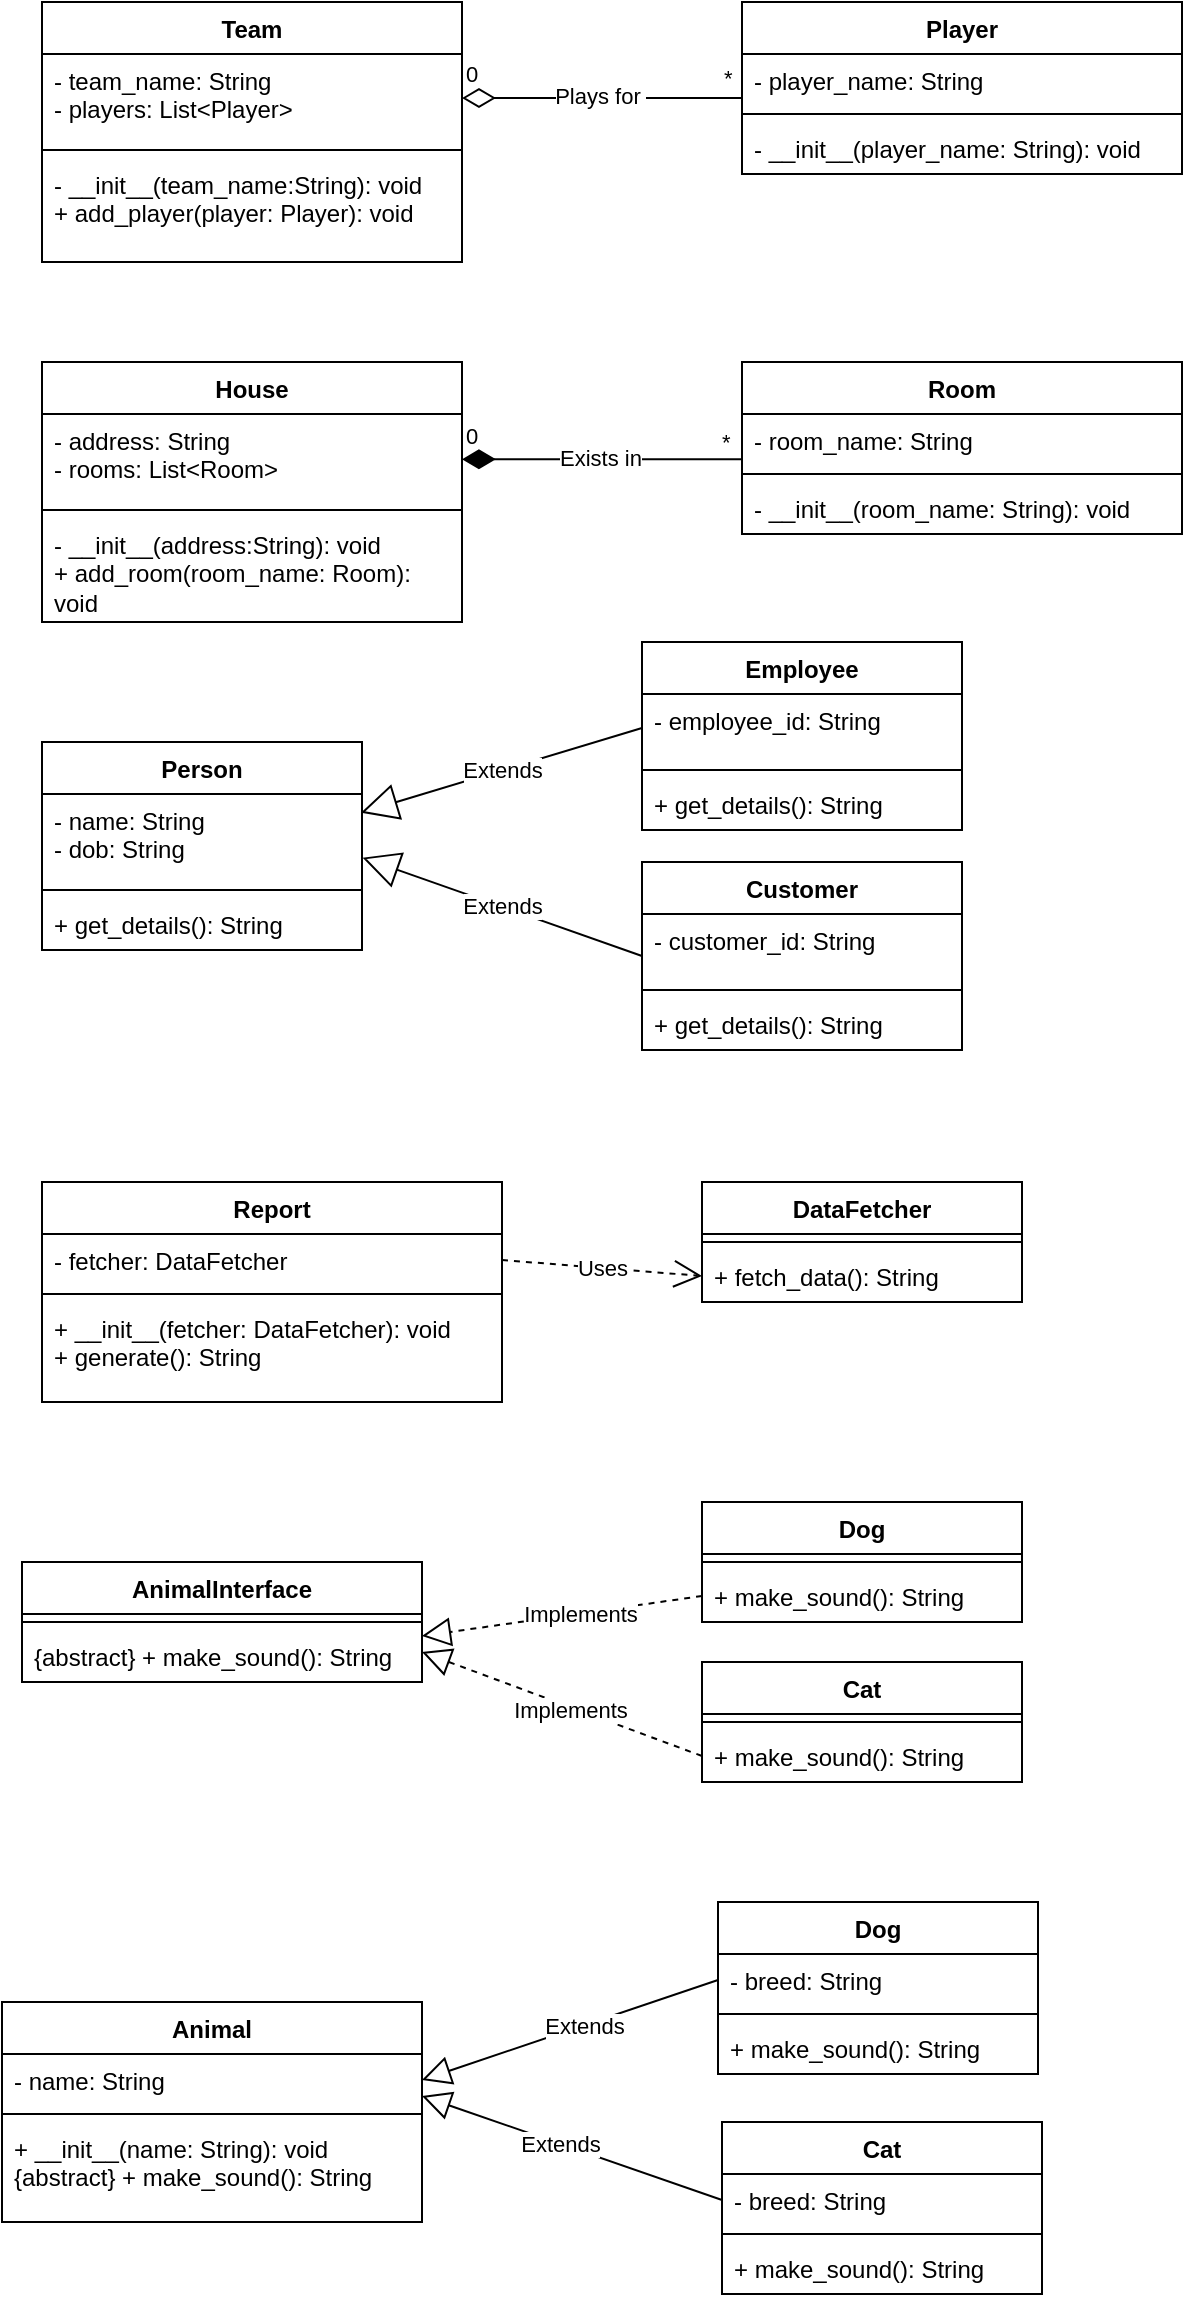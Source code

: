 <mxfile version="24.4.9" type="github">
  <diagram name="Page-1" id="9CZx_6qBKFA7619yqMS9">
    <mxGraphModel dx="658" dy="426" grid="1" gridSize="10" guides="1" tooltips="1" connect="1" arrows="1" fold="1" page="1" pageScale="1" pageWidth="850" pageHeight="1100" math="0" shadow="0">
      <root>
        <mxCell id="0" />
        <mxCell id="1" parent="0" />
        <mxCell id="gAkpdMwqmFFtqxrWUd-V-1" value="Player" style="swimlane;fontStyle=1;align=center;verticalAlign=top;childLayout=stackLayout;horizontal=1;startSize=26;horizontalStack=0;resizeParent=1;resizeParentMax=0;resizeLast=0;collapsible=1;marginBottom=0;whiteSpace=wrap;html=1;" vertex="1" parent="1">
          <mxGeometry x="390" y="40" width="220" height="86" as="geometry" />
        </mxCell>
        <mxCell id="gAkpdMwqmFFtqxrWUd-V-2" value="- player_name: String" style="text;strokeColor=none;fillColor=none;align=left;verticalAlign=top;spacingLeft=4;spacingRight=4;overflow=hidden;rotatable=0;points=[[0,0.5],[1,0.5]];portConstraint=eastwest;whiteSpace=wrap;html=1;" vertex="1" parent="gAkpdMwqmFFtqxrWUd-V-1">
          <mxGeometry y="26" width="220" height="26" as="geometry" />
        </mxCell>
        <mxCell id="gAkpdMwqmFFtqxrWUd-V-3" value="" style="line;strokeWidth=1;fillColor=none;align=left;verticalAlign=middle;spacingTop=-1;spacingLeft=3;spacingRight=3;rotatable=0;labelPosition=right;points=[];portConstraint=eastwest;strokeColor=inherit;" vertex="1" parent="gAkpdMwqmFFtqxrWUd-V-1">
          <mxGeometry y="52" width="220" height="8" as="geometry" />
        </mxCell>
        <mxCell id="gAkpdMwqmFFtqxrWUd-V-4" value="- __init__(player_name: String): void" style="text;strokeColor=none;fillColor=none;align=left;verticalAlign=top;spacingLeft=4;spacingRight=4;overflow=hidden;rotatable=0;points=[[0,0.5],[1,0.5]];portConstraint=eastwest;whiteSpace=wrap;html=1;" vertex="1" parent="gAkpdMwqmFFtqxrWUd-V-1">
          <mxGeometry y="60" width="220" height="26" as="geometry" />
        </mxCell>
        <mxCell id="gAkpdMwqmFFtqxrWUd-V-5" value="Team" style="swimlane;fontStyle=1;align=center;verticalAlign=top;childLayout=stackLayout;horizontal=1;startSize=26;horizontalStack=0;resizeParent=1;resizeParentMax=0;resizeLast=0;collapsible=1;marginBottom=0;whiteSpace=wrap;html=1;" vertex="1" parent="1">
          <mxGeometry x="40" y="40" width="210" height="130" as="geometry" />
        </mxCell>
        <mxCell id="gAkpdMwqmFFtqxrWUd-V-6" value="- team_name: String&lt;div&gt;- players: List&amp;lt;Player&amp;gt;&lt;/div&gt;" style="text;strokeColor=none;fillColor=none;align=left;verticalAlign=top;spacingLeft=4;spacingRight=4;overflow=hidden;rotatable=0;points=[[0,0.5],[1,0.5]];portConstraint=eastwest;whiteSpace=wrap;html=1;" vertex="1" parent="gAkpdMwqmFFtqxrWUd-V-5">
          <mxGeometry y="26" width="210" height="44" as="geometry" />
        </mxCell>
        <mxCell id="gAkpdMwqmFFtqxrWUd-V-7" value="" style="line;strokeWidth=1;fillColor=none;align=left;verticalAlign=middle;spacingTop=-1;spacingLeft=3;spacingRight=3;rotatable=0;labelPosition=right;points=[];portConstraint=eastwest;strokeColor=inherit;" vertex="1" parent="gAkpdMwqmFFtqxrWUd-V-5">
          <mxGeometry y="70" width="210" height="8" as="geometry" />
        </mxCell>
        <mxCell id="gAkpdMwqmFFtqxrWUd-V-8" value="&lt;div&gt;- __init__(team_name:String): void&lt;/div&gt;+ add_player(player: Player): void" style="text;strokeColor=none;fillColor=none;align=left;verticalAlign=top;spacingLeft=4;spacingRight=4;overflow=hidden;rotatable=0;points=[[0,0.5],[1,0.5]];portConstraint=eastwest;whiteSpace=wrap;html=1;" vertex="1" parent="gAkpdMwqmFFtqxrWUd-V-5">
          <mxGeometry y="78" width="210" height="52" as="geometry" />
        </mxCell>
        <mxCell id="gAkpdMwqmFFtqxrWUd-V-9" value="0" style="endArrow=none;html=1;endSize=12;startArrow=diamondThin;startSize=14;startFill=0;edgeStyle=orthogonalEdgeStyle;align=left;verticalAlign=bottom;rounded=0;exitX=1;exitY=0.5;exitDx=0;exitDy=0;endFill=0;" edge="1" parent="1" source="gAkpdMwqmFFtqxrWUd-V-6">
          <mxGeometry x="-1" y="3" relative="1" as="geometry">
            <mxPoint x="340" y="320" as="sourcePoint" />
            <mxPoint x="390" y="88" as="targetPoint" />
          </mxGeometry>
        </mxCell>
        <mxCell id="gAkpdMwqmFFtqxrWUd-V-10" value="Plays for&amp;nbsp;" style="edgeLabel;html=1;align=center;verticalAlign=middle;resizable=0;points=[];" vertex="1" connectable="0" parent="gAkpdMwqmFFtqxrWUd-V-9">
          <mxGeometry x="-0.018" y="1" relative="1" as="geometry">
            <mxPoint as="offset" />
          </mxGeometry>
        </mxCell>
        <mxCell id="gAkpdMwqmFFtqxrWUd-V-14" value="&lt;span style=&quot;color: rgb(0, 0, 0); font-family: Helvetica; font-size: 11px; font-style: normal; font-variant-ligatures: normal; font-variant-caps: normal; font-weight: 400; letter-spacing: normal; orphans: 2; text-align: left; text-indent: 0px; text-transform: none; widows: 2; word-spacing: 0px; -webkit-text-stroke-width: 0px; white-space: nowrap; background-color: rgb(255, 255, 255); text-decoration-thickness: initial; text-decoration-style: initial; text-decoration-color: initial; display: inline !important; float: none;&quot;&gt;*&lt;/span&gt;" style="text;whiteSpace=wrap;html=1;" vertex="1" parent="1">
          <mxGeometry x="379" y="64" width="20" height="20" as="geometry" />
        </mxCell>
        <mxCell id="gAkpdMwqmFFtqxrWUd-V-18" value="Room" style="swimlane;fontStyle=1;align=center;verticalAlign=top;childLayout=stackLayout;horizontal=1;startSize=26;horizontalStack=0;resizeParent=1;resizeParentMax=0;resizeLast=0;collapsible=1;marginBottom=0;whiteSpace=wrap;html=1;" vertex="1" parent="1">
          <mxGeometry x="390" y="220" width="220" height="86" as="geometry" />
        </mxCell>
        <mxCell id="gAkpdMwqmFFtqxrWUd-V-19" value="- room_name: String" style="text;strokeColor=none;fillColor=none;align=left;verticalAlign=top;spacingLeft=4;spacingRight=4;overflow=hidden;rotatable=0;points=[[0,0.5],[1,0.5]];portConstraint=eastwest;whiteSpace=wrap;html=1;" vertex="1" parent="gAkpdMwqmFFtqxrWUd-V-18">
          <mxGeometry y="26" width="220" height="26" as="geometry" />
        </mxCell>
        <mxCell id="gAkpdMwqmFFtqxrWUd-V-20" value="" style="line;strokeWidth=1;fillColor=none;align=left;verticalAlign=middle;spacingTop=-1;spacingLeft=3;spacingRight=3;rotatable=0;labelPosition=right;points=[];portConstraint=eastwest;strokeColor=inherit;" vertex="1" parent="gAkpdMwqmFFtqxrWUd-V-18">
          <mxGeometry y="52" width="220" height="8" as="geometry" />
        </mxCell>
        <mxCell id="gAkpdMwqmFFtqxrWUd-V-21" value="- __init__(room_name: String): void" style="text;strokeColor=none;fillColor=none;align=left;verticalAlign=top;spacingLeft=4;spacingRight=4;overflow=hidden;rotatable=0;points=[[0,0.5],[1,0.5]];portConstraint=eastwest;whiteSpace=wrap;html=1;" vertex="1" parent="gAkpdMwqmFFtqxrWUd-V-18">
          <mxGeometry y="60" width="220" height="26" as="geometry" />
        </mxCell>
        <mxCell id="gAkpdMwqmFFtqxrWUd-V-22" value="House" style="swimlane;fontStyle=1;align=center;verticalAlign=top;childLayout=stackLayout;horizontal=1;startSize=26;horizontalStack=0;resizeParent=1;resizeParentMax=0;resizeLast=0;collapsible=1;marginBottom=0;whiteSpace=wrap;html=1;" vertex="1" parent="1">
          <mxGeometry x="40" y="220" width="210" height="130" as="geometry" />
        </mxCell>
        <mxCell id="gAkpdMwqmFFtqxrWUd-V-23" value="- address: String&lt;div&gt;- rooms: List&amp;lt;Room&amp;gt;&lt;/div&gt;" style="text;strokeColor=none;fillColor=none;align=left;verticalAlign=top;spacingLeft=4;spacingRight=4;overflow=hidden;rotatable=0;points=[[0,0.5],[1,0.5]];portConstraint=eastwest;whiteSpace=wrap;html=1;" vertex="1" parent="gAkpdMwqmFFtqxrWUd-V-22">
          <mxGeometry y="26" width="210" height="44" as="geometry" />
        </mxCell>
        <mxCell id="gAkpdMwqmFFtqxrWUd-V-24" value="" style="line;strokeWidth=1;fillColor=none;align=left;verticalAlign=middle;spacingTop=-1;spacingLeft=3;spacingRight=3;rotatable=0;labelPosition=right;points=[];portConstraint=eastwest;strokeColor=inherit;" vertex="1" parent="gAkpdMwqmFFtqxrWUd-V-22">
          <mxGeometry y="70" width="210" height="8" as="geometry" />
        </mxCell>
        <mxCell id="gAkpdMwqmFFtqxrWUd-V-25" value="&lt;div&gt;- __init__(address:String): void&lt;/div&gt;+ add_room(room_name: Room): void" style="text;strokeColor=none;fillColor=none;align=left;verticalAlign=top;spacingLeft=4;spacingRight=4;overflow=hidden;rotatable=0;points=[[0,0.5],[1,0.5]];portConstraint=eastwest;whiteSpace=wrap;html=1;" vertex="1" parent="gAkpdMwqmFFtqxrWUd-V-22">
          <mxGeometry y="78" width="210" height="52" as="geometry" />
        </mxCell>
        <mxCell id="gAkpdMwqmFFtqxrWUd-V-27" value="0" style="endArrow=none;html=1;endSize=12;startArrow=diamondThin;startSize=14;startFill=1;edgeStyle=orthogonalEdgeStyle;align=left;verticalAlign=bottom;rounded=0;exitX=1;exitY=0.5;exitDx=0;exitDy=0;endFill=0;" edge="1" parent="1">
          <mxGeometry x="-1" y="3" relative="1" as="geometry">
            <mxPoint x="249.97" y="268.66" as="sourcePoint" />
            <mxPoint x="389.97" y="268.66" as="targetPoint" />
          </mxGeometry>
        </mxCell>
        <mxCell id="gAkpdMwqmFFtqxrWUd-V-28" value="Exists in" style="edgeLabel;html=1;align=center;verticalAlign=middle;resizable=0;points=[];" vertex="1" connectable="0" parent="gAkpdMwqmFFtqxrWUd-V-27">
          <mxGeometry x="-0.018" y="1" relative="1" as="geometry">
            <mxPoint as="offset" />
          </mxGeometry>
        </mxCell>
        <mxCell id="gAkpdMwqmFFtqxrWUd-V-32" value="&lt;span style=&quot;color: rgb(0, 0, 0); font-family: Helvetica; font-size: 11px; font-style: normal; font-variant-ligatures: normal; font-variant-caps: normal; font-weight: 400; letter-spacing: normal; orphans: 2; text-align: left; text-indent: 0px; text-transform: none; widows: 2; word-spacing: 0px; -webkit-text-stroke-width: 0px; white-space: nowrap; background-color: rgb(255, 255, 255); text-decoration-thickness: initial; text-decoration-style: initial; text-decoration-color: initial; display: inline !important; float: none;&quot;&gt;*&lt;/span&gt;" style="text;whiteSpace=wrap;html=1;" vertex="1" parent="1">
          <mxGeometry x="378" y="246" width="20" height="20" as="geometry" />
        </mxCell>
        <mxCell id="gAkpdMwqmFFtqxrWUd-V-33" value="Person" style="swimlane;fontStyle=1;align=center;verticalAlign=top;childLayout=stackLayout;horizontal=1;startSize=26;horizontalStack=0;resizeParent=1;resizeParentMax=0;resizeLast=0;collapsible=1;marginBottom=0;whiteSpace=wrap;html=1;" vertex="1" parent="1">
          <mxGeometry x="40" y="410" width="160" height="104" as="geometry" />
        </mxCell>
        <mxCell id="gAkpdMwqmFFtqxrWUd-V-34" value="- name: String&lt;div&gt;- dob: String&lt;/div&gt;" style="text;strokeColor=none;fillColor=none;align=left;verticalAlign=top;spacingLeft=4;spacingRight=4;overflow=hidden;rotatable=0;points=[[0,0.5],[1,0.5]];portConstraint=eastwest;whiteSpace=wrap;html=1;" vertex="1" parent="gAkpdMwqmFFtqxrWUd-V-33">
          <mxGeometry y="26" width="160" height="44" as="geometry" />
        </mxCell>
        <mxCell id="gAkpdMwqmFFtqxrWUd-V-35" value="" style="line;strokeWidth=1;fillColor=none;align=left;verticalAlign=middle;spacingTop=-1;spacingLeft=3;spacingRight=3;rotatable=0;labelPosition=right;points=[];portConstraint=eastwest;strokeColor=inherit;" vertex="1" parent="gAkpdMwqmFFtqxrWUd-V-33">
          <mxGeometry y="70" width="160" height="8" as="geometry" />
        </mxCell>
        <mxCell id="gAkpdMwqmFFtqxrWUd-V-36" value="+ get_details(): String" style="text;strokeColor=none;fillColor=none;align=left;verticalAlign=top;spacingLeft=4;spacingRight=4;overflow=hidden;rotatable=0;points=[[0,0.5],[1,0.5]];portConstraint=eastwest;whiteSpace=wrap;html=1;" vertex="1" parent="gAkpdMwqmFFtqxrWUd-V-33">
          <mxGeometry y="78" width="160" height="26" as="geometry" />
        </mxCell>
        <mxCell id="gAkpdMwqmFFtqxrWUd-V-37" value="Employee" style="swimlane;fontStyle=1;align=center;verticalAlign=top;childLayout=stackLayout;horizontal=1;startSize=26;horizontalStack=0;resizeParent=1;resizeParentMax=0;resizeLast=0;collapsible=1;marginBottom=0;whiteSpace=wrap;html=1;" vertex="1" parent="1">
          <mxGeometry x="340" y="360" width="160" height="94" as="geometry" />
        </mxCell>
        <mxCell id="gAkpdMwqmFFtqxrWUd-V-38" value="- employee_id: String" style="text;strokeColor=none;fillColor=none;align=left;verticalAlign=top;spacingLeft=4;spacingRight=4;overflow=hidden;rotatable=0;points=[[0,0.5],[1,0.5]];portConstraint=eastwest;whiteSpace=wrap;html=1;" vertex="1" parent="gAkpdMwqmFFtqxrWUd-V-37">
          <mxGeometry y="26" width="160" height="34" as="geometry" />
        </mxCell>
        <mxCell id="gAkpdMwqmFFtqxrWUd-V-39" value="" style="line;strokeWidth=1;fillColor=none;align=left;verticalAlign=middle;spacingTop=-1;spacingLeft=3;spacingRight=3;rotatable=0;labelPosition=right;points=[];portConstraint=eastwest;strokeColor=inherit;" vertex="1" parent="gAkpdMwqmFFtqxrWUd-V-37">
          <mxGeometry y="60" width="160" height="8" as="geometry" />
        </mxCell>
        <mxCell id="gAkpdMwqmFFtqxrWUd-V-40" value="+ get_details(): String" style="text;strokeColor=none;fillColor=none;align=left;verticalAlign=top;spacingLeft=4;spacingRight=4;overflow=hidden;rotatable=0;points=[[0,0.5],[1,0.5]];portConstraint=eastwest;whiteSpace=wrap;html=1;" vertex="1" parent="gAkpdMwqmFFtqxrWUd-V-37">
          <mxGeometry y="68" width="160" height="26" as="geometry" />
        </mxCell>
        <mxCell id="gAkpdMwqmFFtqxrWUd-V-41" value="Customer" style="swimlane;fontStyle=1;align=center;verticalAlign=top;childLayout=stackLayout;horizontal=1;startSize=26;horizontalStack=0;resizeParent=1;resizeParentMax=0;resizeLast=0;collapsible=1;marginBottom=0;whiteSpace=wrap;html=1;" vertex="1" parent="1">
          <mxGeometry x="340" y="470" width="160" height="94" as="geometry" />
        </mxCell>
        <mxCell id="gAkpdMwqmFFtqxrWUd-V-42" value="- customer_id: String" style="text;strokeColor=none;fillColor=none;align=left;verticalAlign=top;spacingLeft=4;spacingRight=4;overflow=hidden;rotatable=0;points=[[0,0.5],[1,0.5]];portConstraint=eastwest;whiteSpace=wrap;html=1;" vertex="1" parent="gAkpdMwqmFFtqxrWUd-V-41">
          <mxGeometry y="26" width="160" height="34" as="geometry" />
        </mxCell>
        <mxCell id="gAkpdMwqmFFtqxrWUd-V-43" value="" style="line;strokeWidth=1;fillColor=none;align=left;verticalAlign=middle;spacingTop=-1;spacingLeft=3;spacingRight=3;rotatable=0;labelPosition=right;points=[];portConstraint=eastwest;strokeColor=inherit;" vertex="1" parent="gAkpdMwqmFFtqxrWUd-V-41">
          <mxGeometry y="60" width="160" height="8" as="geometry" />
        </mxCell>
        <mxCell id="gAkpdMwqmFFtqxrWUd-V-44" value="+ get_details(): String" style="text;strokeColor=none;fillColor=none;align=left;verticalAlign=top;spacingLeft=4;spacingRight=4;overflow=hidden;rotatable=0;points=[[0,0.5],[1,0.5]];portConstraint=eastwest;whiteSpace=wrap;html=1;" vertex="1" parent="gAkpdMwqmFFtqxrWUd-V-41">
          <mxGeometry y="68" width="160" height="26" as="geometry" />
        </mxCell>
        <mxCell id="gAkpdMwqmFFtqxrWUd-V-45" value="Extends" style="endArrow=block;endSize=16;endFill=0;html=1;rounded=0;entryX=0.997;entryY=0.213;entryDx=0;entryDy=0;exitX=0;exitY=0.5;exitDx=0;exitDy=0;entryPerimeter=0;" edge="1" parent="1" source="gAkpdMwqmFFtqxrWUd-V-38" target="gAkpdMwqmFFtqxrWUd-V-34">
          <mxGeometry width="160" relative="1" as="geometry">
            <mxPoint x="160" y="490" as="sourcePoint" />
            <mxPoint x="320" y="490" as="targetPoint" />
          </mxGeometry>
        </mxCell>
        <mxCell id="gAkpdMwqmFFtqxrWUd-V-46" value="Extends" style="endArrow=block;endSize=16;endFill=0;html=1;rounded=0;entryX=1.002;entryY=0.723;entryDx=0;entryDy=0;exitX=0;exitY=0.5;exitDx=0;exitDy=0;entryPerimeter=0;" edge="1" parent="1" source="gAkpdMwqmFFtqxrWUd-V-41" target="gAkpdMwqmFFtqxrWUd-V-34">
          <mxGeometry width="160" relative="1" as="geometry">
            <mxPoint x="160" y="490" as="sourcePoint" />
            <mxPoint x="320" y="490" as="targetPoint" />
          </mxGeometry>
        </mxCell>
        <mxCell id="gAkpdMwqmFFtqxrWUd-V-47" value="Report" style="swimlane;fontStyle=1;align=center;verticalAlign=top;childLayout=stackLayout;horizontal=1;startSize=26;horizontalStack=0;resizeParent=1;resizeParentMax=0;resizeLast=0;collapsible=1;marginBottom=0;whiteSpace=wrap;html=1;" vertex="1" parent="1">
          <mxGeometry x="40" y="630" width="230" height="110" as="geometry" />
        </mxCell>
        <mxCell id="gAkpdMwqmFFtqxrWUd-V-48" value="- fetcher: DataFetcher" style="text;strokeColor=none;fillColor=none;align=left;verticalAlign=top;spacingLeft=4;spacingRight=4;overflow=hidden;rotatable=0;points=[[0,0.5],[1,0.5]];portConstraint=eastwest;whiteSpace=wrap;html=1;" vertex="1" parent="gAkpdMwqmFFtqxrWUd-V-47">
          <mxGeometry y="26" width="230" height="26" as="geometry" />
        </mxCell>
        <mxCell id="gAkpdMwqmFFtqxrWUd-V-49" value="" style="line;strokeWidth=1;fillColor=none;align=left;verticalAlign=middle;spacingTop=-1;spacingLeft=3;spacingRight=3;rotatable=0;labelPosition=right;points=[];portConstraint=eastwest;strokeColor=inherit;" vertex="1" parent="gAkpdMwqmFFtqxrWUd-V-47">
          <mxGeometry y="52" width="230" height="8" as="geometry" />
        </mxCell>
        <mxCell id="gAkpdMwqmFFtqxrWUd-V-50" value="+ __init__(fetcher: DataFetcher): void&lt;div&gt;+ generate(): String&lt;/div&gt;" style="text;strokeColor=none;fillColor=none;align=left;verticalAlign=top;spacingLeft=4;spacingRight=4;overflow=hidden;rotatable=0;points=[[0,0.5],[1,0.5]];portConstraint=eastwest;whiteSpace=wrap;html=1;" vertex="1" parent="gAkpdMwqmFFtqxrWUd-V-47">
          <mxGeometry y="60" width="230" height="50" as="geometry" />
        </mxCell>
        <mxCell id="gAkpdMwqmFFtqxrWUd-V-51" value="DataFetcher" style="swimlane;fontStyle=1;align=center;verticalAlign=top;childLayout=stackLayout;horizontal=1;startSize=26;horizontalStack=0;resizeParent=1;resizeParentMax=0;resizeLast=0;collapsible=1;marginBottom=0;whiteSpace=wrap;html=1;" vertex="1" parent="1">
          <mxGeometry x="370" y="630" width="160" height="60" as="geometry" />
        </mxCell>
        <mxCell id="gAkpdMwqmFFtqxrWUd-V-53" value="" style="line;strokeWidth=1;fillColor=none;align=left;verticalAlign=middle;spacingTop=-1;spacingLeft=3;spacingRight=3;rotatable=0;labelPosition=right;points=[];portConstraint=eastwest;strokeColor=inherit;" vertex="1" parent="gAkpdMwqmFFtqxrWUd-V-51">
          <mxGeometry y="26" width="160" height="8" as="geometry" />
        </mxCell>
        <mxCell id="gAkpdMwqmFFtqxrWUd-V-54" value="+ fetch_data(): String" style="text;strokeColor=none;fillColor=none;align=left;verticalAlign=top;spacingLeft=4;spacingRight=4;overflow=hidden;rotatable=0;points=[[0,0.5],[1,0.5]];portConstraint=eastwest;whiteSpace=wrap;html=1;" vertex="1" parent="gAkpdMwqmFFtqxrWUd-V-51">
          <mxGeometry y="34" width="160" height="26" as="geometry" />
        </mxCell>
        <mxCell id="gAkpdMwqmFFtqxrWUd-V-55" value="Uses" style="endArrow=open;endSize=12;dashed=1;html=1;rounded=0;exitX=1;exitY=0.5;exitDx=0;exitDy=0;entryX=0;entryY=0.5;entryDx=0;entryDy=0;" edge="1" parent="1" source="gAkpdMwqmFFtqxrWUd-V-48" target="gAkpdMwqmFFtqxrWUd-V-54">
          <mxGeometry width="160" relative="1" as="geometry">
            <mxPoint x="160" y="560" as="sourcePoint" />
            <mxPoint x="320" y="560" as="targetPoint" />
          </mxGeometry>
        </mxCell>
        <mxCell id="gAkpdMwqmFFtqxrWUd-V-64" value="AnimalInterface" style="swimlane;fontStyle=1;align=center;verticalAlign=top;childLayout=stackLayout;horizontal=1;startSize=26;horizontalStack=0;resizeParent=1;resizeParentMax=0;resizeLast=0;collapsible=1;marginBottom=0;whiteSpace=wrap;html=1;" vertex="1" parent="1">
          <mxGeometry x="30" y="820" width="200" height="60" as="geometry" />
        </mxCell>
        <mxCell id="gAkpdMwqmFFtqxrWUd-V-66" value="" style="line;strokeWidth=1;fillColor=none;align=left;verticalAlign=middle;spacingTop=-1;spacingLeft=3;spacingRight=3;rotatable=0;labelPosition=right;points=[];portConstraint=eastwest;strokeColor=inherit;" vertex="1" parent="gAkpdMwqmFFtqxrWUd-V-64">
          <mxGeometry y="26" width="200" height="8" as="geometry" />
        </mxCell>
        <mxCell id="gAkpdMwqmFFtqxrWUd-V-67" value="{abstract} + make_sound(): String" style="text;strokeColor=none;fillColor=none;align=left;verticalAlign=top;spacingLeft=4;spacingRight=4;overflow=hidden;rotatable=0;points=[[0,0.5],[1,0.5]];portConstraint=eastwest;whiteSpace=wrap;html=1;" vertex="1" parent="gAkpdMwqmFFtqxrWUd-V-64">
          <mxGeometry y="34" width="200" height="26" as="geometry" />
        </mxCell>
        <mxCell id="gAkpdMwqmFFtqxrWUd-V-68" value="Dog" style="swimlane;fontStyle=1;align=center;verticalAlign=top;childLayout=stackLayout;horizontal=1;startSize=26;horizontalStack=0;resizeParent=1;resizeParentMax=0;resizeLast=0;collapsible=1;marginBottom=0;whiteSpace=wrap;html=1;" vertex="1" parent="1">
          <mxGeometry x="370" y="790" width="160" height="60" as="geometry" />
        </mxCell>
        <mxCell id="gAkpdMwqmFFtqxrWUd-V-70" value="" style="line;strokeWidth=1;fillColor=none;align=left;verticalAlign=middle;spacingTop=-1;spacingLeft=3;spacingRight=3;rotatable=0;labelPosition=right;points=[];portConstraint=eastwest;strokeColor=inherit;" vertex="1" parent="gAkpdMwqmFFtqxrWUd-V-68">
          <mxGeometry y="26" width="160" height="8" as="geometry" />
        </mxCell>
        <mxCell id="gAkpdMwqmFFtqxrWUd-V-71" value="+ make_sound(): String" style="text;strokeColor=none;fillColor=none;align=left;verticalAlign=top;spacingLeft=4;spacingRight=4;overflow=hidden;rotatable=0;points=[[0,0.5],[1,0.5]];portConstraint=eastwest;whiteSpace=wrap;html=1;" vertex="1" parent="gAkpdMwqmFFtqxrWUd-V-68">
          <mxGeometry y="34" width="160" height="26" as="geometry" />
        </mxCell>
        <mxCell id="gAkpdMwqmFFtqxrWUd-V-72" value="Cat" style="swimlane;fontStyle=1;align=center;verticalAlign=top;childLayout=stackLayout;horizontal=1;startSize=26;horizontalStack=0;resizeParent=1;resizeParentMax=0;resizeLast=0;collapsible=1;marginBottom=0;whiteSpace=wrap;html=1;" vertex="1" parent="1">
          <mxGeometry x="370" y="870" width="160" height="60" as="geometry" />
        </mxCell>
        <mxCell id="gAkpdMwqmFFtqxrWUd-V-74" value="" style="line;strokeWidth=1;fillColor=none;align=left;verticalAlign=middle;spacingTop=-1;spacingLeft=3;spacingRight=3;rotatable=0;labelPosition=right;points=[];portConstraint=eastwest;strokeColor=inherit;" vertex="1" parent="gAkpdMwqmFFtqxrWUd-V-72">
          <mxGeometry y="26" width="160" height="8" as="geometry" />
        </mxCell>
        <mxCell id="gAkpdMwqmFFtqxrWUd-V-75" value="+ make_sound(): String" style="text;strokeColor=none;fillColor=none;align=left;verticalAlign=top;spacingLeft=4;spacingRight=4;overflow=hidden;rotatable=0;points=[[0,0.5],[1,0.5]];portConstraint=eastwest;whiteSpace=wrap;html=1;" vertex="1" parent="gAkpdMwqmFFtqxrWUd-V-72">
          <mxGeometry y="34" width="160" height="26" as="geometry" />
        </mxCell>
        <mxCell id="gAkpdMwqmFFtqxrWUd-V-79" value="" style="endArrow=block;dashed=1;endFill=0;endSize=12;html=1;rounded=0;exitX=0;exitY=0.5;exitDx=0;exitDy=0;" edge="1" parent="1" source="gAkpdMwqmFFtqxrWUd-V-71">
          <mxGeometry width="160" relative="1" as="geometry">
            <mxPoint x="160" y="830" as="sourcePoint" />
            <mxPoint x="230" y="857" as="targetPoint" />
          </mxGeometry>
        </mxCell>
        <mxCell id="gAkpdMwqmFFtqxrWUd-V-81" value="Implements" style="edgeLabel;html=1;align=center;verticalAlign=middle;resizable=0;points=[];" vertex="1" connectable="0" parent="gAkpdMwqmFFtqxrWUd-V-79">
          <mxGeometry x="-0.127" relative="1" as="geometry">
            <mxPoint as="offset" />
          </mxGeometry>
        </mxCell>
        <mxCell id="gAkpdMwqmFFtqxrWUd-V-80" value="" style="endArrow=block;dashed=1;endFill=0;endSize=12;html=1;rounded=0;exitX=0;exitY=0.5;exitDx=0;exitDy=0;entryX=1;entryY=0.75;entryDx=0;entryDy=0;" edge="1" parent="1" source="gAkpdMwqmFFtqxrWUd-V-75" target="gAkpdMwqmFFtqxrWUd-V-64">
          <mxGeometry width="160" relative="1" as="geometry">
            <mxPoint x="160" y="830" as="sourcePoint" />
            <mxPoint x="230" y="920" as="targetPoint" />
          </mxGeometry>
        </mxCell>
        <mxCell id="gAkpdMwqmFFtqxrWUd-V-82" value="Implements" style="edgeLabel;html=1;align=center;verticalAlign=middle;resizable=0;points=[];" vertex="1" connectable="0" parent="gAkpdMwqmFFtqxrWUd-V-80">
          <mxGeometry x="-0.062" y="1" relative="1" as="geometry">
            <mxPoint as="offset" />
          </mxGeometry>
        </mxCell>
        <mxCell id="gAkpdMwqmFFtqxrWUd-V-98" value="Animal" style="swimlane;fontStyle=1;align=center;verticalAlign=top;childLayout=stackLayout;horizontal=1;startSize=26;horizontalStack=0;resizeParent=1;resizeParentMax=0;resizeLast=0;collapsible=1;marginBottom=0;whiteSpace=wrap;html=1;" vertex="1" parent="1">
          <mxGeometry x="20" y="1040" width="210" height="110" as="geometry" />
        </mxCell>
        <mxCell id="gAkpdMwqmFFtqxrWUd-V-99" value="- name: String" style="text;strokeColor=none;fillColor=none;align=left;verticalAlign=top;spacingLeft=4;spacingRight=4;overflow=hidden;rotatable=0;points=[[0,0.5],[1,0.5]];portConstraint=eastwest;whiteSpace=wrap;html=1;" vertex="1" parent="gAkpdMwqmFFtqxrWUd-V-98">
          <mxGeometry y="26" width="210" height="26" as="geometry" />
        </mxCell>
        <mxCell id="gAkpdMwqmFFtqxrWUd-V-100" value="" style="line;strokeWidth=1;fillColor=none;align=left;verticalAlign=middle;spacingTop=-1;spacingLeft=3;spacingRight=3;rotatable=0;labelPosition=right;points=[];portConstraint=eastwest;strokeColor=inherit;" vertex="1" parent="gAkpdMwqmFFtqxrWUd-V-98">
          <mxGeometry y="52" width="210" height="8" as="geometry" />
        </mxCell>
        <mxCell id="gAkpdMwqmFFtqxrWUd-V-101" value="+ __init__(name: String): void&lt;div&gt;{abstract} + make_sound(): String&lt;/div&gt;" style="text;strokeColor=none;fillColor=none;align=left;verticalAlign=top;spacingLeft=4;spacingRight=4;overflow=hidden;rotatable=0;points=[[0,0.5],[1,0.5]];portConstraint=eastwest;whiteSpace=wrap;html=1;" vertex="1" parent="gAkpdMwqmFFtqxrWUd-V-98">
          <mxGeometry y="60" width="210" height="50" as="geometry" />
        </mxCell>
        <mxCell id="gAkpdMwqmFFtqxrWUd-V-102" value="Cat" style="swimlane;fontStyle=1;align=center;verticalAlign=top;childLayout=stackLayout;horizontal=1;startSize=26;horizontalStack=0;resizeParent=1;resizeParentMax=0;resizeLast=0;collapsible=1;marginBottom=0;whiteSpace=wrap;html=1;" vertex="1" parent="1">
          <mxGeometry x="380" y="1100" width="160" height="86" as="geometry" />
        </mxCell>
        <mxCell id="gAkpdMwqmFFtqxrWUd-V-103" value="- breed: String" style="text;strokeColor=none;fillColor=none;align=left;verticalAlign=top;spacingLeft=4;spacingRight=4;overflow=hidden;rotatable=0;points=[[0,0.5],[1,0.5]];portConstraint=eastwest;whiteSpace=wrap;html=1;" vertex="1" parent="gAkpdMwqmFFtqxrWUd-V-102">
          <mxGeometry y="26" width="160" height="26" as="geometry" />
        </mxCell>
        <mxCell id="gAkpdMwqmFFtqxrWUd-V-104" value="" style="line;strokeWidth=1;fillColor=none;align=left;verticalAlign=middle;spacingTop=-1;spacingLeft=3;spacingRight=3;rotatable=0;labelPosition=right;points=[];portConstraint=eastwest;strokeColor=inherit;" vertex="1" parent="gAkpdMwqmFFtqxrWUd-V-102">
          <mxGeometry y="52" width="160" height="8" as="geometry" />
        </mxCell>
        <mxCell id="gAkpdMwqmFFtqxrWUd-V-105" value="+ make_sound(): String" style="text;strokeColor=none;fillColor=none;align=left;verticalAlign=top;spacingLeft=4;spacingRight=4;overflow=hidden;rotatable=0;points=[[0,0.5],[1,0.5]];portConstraint=eastwest;whiteSpace=wrap;html=1;" vertex="1" parent="gAkpdMwqmFFtqxrWUd-V-102">
          <mxGeometry y="60" width="160" height="26" as="geometry" />
        </mxCell>
        <mxCell id="gAkpdMwqmFFtqxrWUd-V-106" value="Dog" style="swimlane;fontStyle=1;align=center;verticalAlign=top;childLayout=stackLayout;horizontal=1;startSize=26;horizontalStack=0;resizeParent=1;resizeParentMax=0;resizeLast=0;collapsible=1;marginBottom=0;whiteSpace=wrap;html=1;" vertex="1" parent="1">
          <mxGeometry x="378" y="990" width="160" height="86" as="geometry" />
        </mxCell>
        <mxCell id="gAkpdMwqmFFtqxrWUd-V-107" value="- breed: String" style="text;strokeColor=none;fillColor=none;align=left;verticalAlign=top;spacingLeft=4;spacingRight=4;overflow=hidden;rotatable=0;points=[[0,0.5],[1,0.5]];portConstraint=eastwest;whiteSpace=wrap;html=1;" vertex="1" parent="gAkpdMwqmFFtqxrWUd-V-106">
          <mxGeometry y="26" width="160" height="26" as="geometry" />
        </mxCell>
        <mxCell id="gAkpdMwqmFFtqxrWUd-V-108" value="" style="line;strokeWidth=1;fillColor=none;align=left;verticalAlign=middle;spacingTop=-1;spacingLeft=3;spacingRight=3;rotatable=0;labelPosition=right;points=[];portConstraint=eastwest;strokeColor=inherit;" vertex="1" parent="gAkpdMwqmFFtqxrWUd-V-106">
          <mxGeometry y="52" width="160" height="8" as="geometry" />
        </mxCell>
        <mxCell id="gAkpdMwqmFFtqxrWUd-V-109" value="+ make_sound(): String" style="text;strokeColor=none;fillColor=none;align=left;verticalAlign=top;spacingLeft=4;spacingRight=4;overflow=hidden;rotatable=0;points=[[0,0.5],[1,0.5]];portConstraint=eastwest;whiteSpace=wrap;html=1;" vertex="1" parent="gAkpdMwqmFFtqxrWUd-V-106">
          <mxGeometry y="60" width="160" height="26" as="geometry" />
        </mxCell>
        <mxCell id="gAkpdMwqmFFtqxrWUd-V-110" value="" style="endArrow=block;endFill=0;endSize=12;html=1;rounded=0;entryX=1;entryY=0.5;entryDx=0;entryDy=0;exitX=0;exitY=0.5;exitDx=0;exitDy=0;" edge="1" parent="1" source="gAkpdMwqmFFtqxrWUd-V-107" target="gAkpdMwqmFFtqxrWUd-V-99">
          <mxGeometry width="160" relative="1" as="geometry">
            <mxPoint x="200" y="1100" as="sourcePoint" />
            <mxPoint x="360" y="1100" as="targetPoint" />
          </mxGeometry>
        </mxCell>
        <mxCell id="gAkpdMwqmFFtqxrWUd-V-112" value="Extends" style="edgeLabel;html=1;align=center;verticalAlign=middle;resizable=0;points=[];" vertex="1" connectable="0" parent="gAkpdMwqmFFtqxrWUd-V-110">
          <mxGeometry x="-0.085" relative="1" as="geometry">
            <mxPoint as="offset" />
          </mxGeometry>
        </mxCell>
        <mxCell id="gAkpdMwqmFFtqxrWUd-V-111" value="" style="endArrow=block;endFill=0;endSize=12;html=1;rounded=0;exitX=0;exitY=0.5;exitDx=0;exitDy=0;" edge="1" parent="1" source="gAkpdMwqmFFtqxrWUd-V-103">
          <mxGeometry width="160" relative="1" as="geometry">
            <mxPoint x="200" y="1100" as="sourcePoint" />
            <mxPoint x="230" y="1087" as="targetPoint" />
          </mxGeometry>
        </mxCell>
        <mxCell id="gAkpdMwqmFFtqxrWUd-V-113" value="Extends" style="edgeLabel;html=1;align=center;verticalAlign=middle;resizable=0;points=[];" vertex="1" connectable="0" parent="gAkpdMwqmFFtqxrWUd-V-111">
          <mxGeometry x="0.084" relative="1" as="geometry">
            <mxPoint as="offset" />
          </mxGeometry>
        </mxCell>
      </root>
    </mxGraphModel>
  </diagram>
</mxfile>
